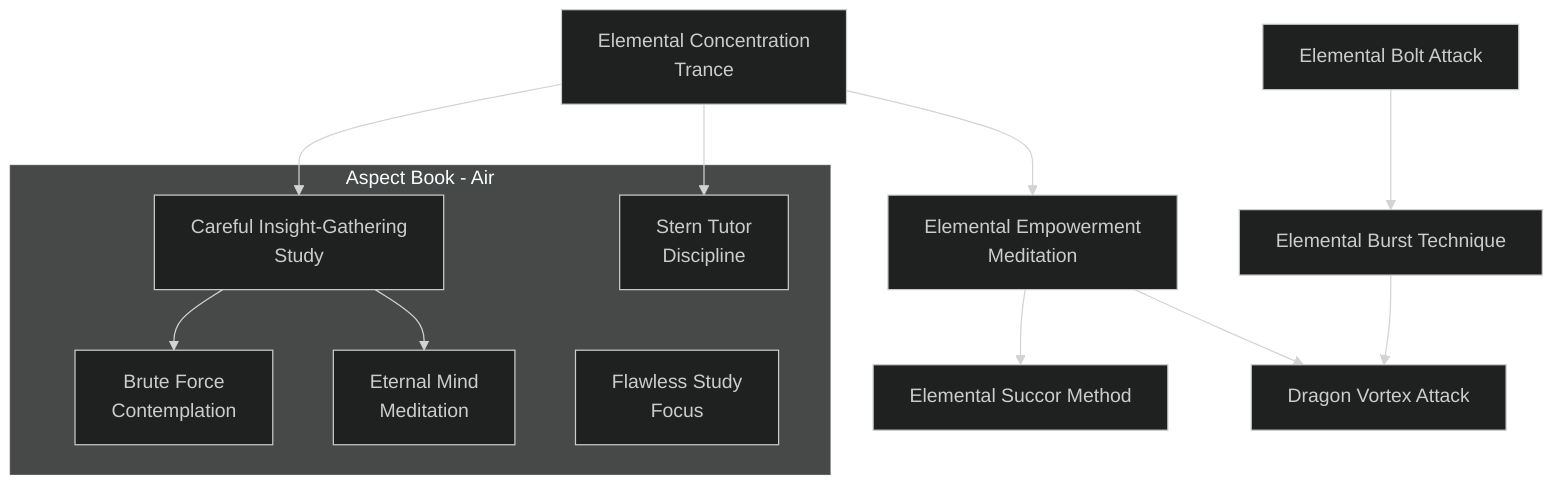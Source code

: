 ---
config:
  theme: dark
---
flowchart TD

    elemental_concentration_trance[Elemental Concentration<br>Trance]
    click elemental_concentration_trance callback "
        Elemental Concentration Trance<br>
        <br>
        Cost: 5 motes, 1 Willpower<br>
        Duration: One day<br>
        Type: Simple<br>
        Minimum Lore: 2<br>
        Minimum Essence: 1<br>
        Prerequisite Charms: None<br>
        <br>
        This Charm is the most basic of Lore techniques
        known by the Dragon-Blooded. Through the use of this
        Charm, the character concentrates on her aligned element,
        centering herself and opening her mind. The Exalt
        can compact a week's worth of learning into a single day,
        assuming she has access to all the necessary materials. This
        Charm can be used on sequential days, but use of it for more
        days than the character's Lore skill causes one level of
        unsoakable lethal damage per day. This damage can only
        be healed by time, and it does not begin healing until one
        week after the characters suffers it.
        "

    elemental_empowerment_meditation[Elemental Empowerment<br>Meditation]
    elemental_concentration_trance --> elemental_empowerment_meditation
    click elemental_empowerment_meditation callback "
        Elemental Empowerment Meditation<br>
        <br>
        Cost: 1+ Willpower<br>
        Duration: Instant<br>
        Type: Simple<br>
        Minimum Lore: 4<br>
        Minimum Essence: 3<br>
        Prerequisite Charms: Elemental Concentration Trance<br>
        <br>
        Proper knowledge of the Elemental Dragons allows a
        Dynast to draw energy directly from an elemental source,
        restoring depleted reserves in times of crisis.<br>
        The Elemental Empowerment Meditation requires
        the character to spend Willpower points while in contact
        with her aligned element. The character must be able to
        physically touch the element she is aligned with to draw
        Essence from it. For every point of willpower spent in this
        way, the character instantly gains Essence motes equal to
        her Lore. These motes can be spent normally.<br>
        There is a price to be paid for handling elementals
        energy in such a raw fashion. If a character spends more
        Willpower in a single day to draw elemental energy than
        her permanent Essence score, each additional use of Willpower
        to increase her Essence causes one unsoakable level
        of bashing damage.
        "

    elemental_succor_method[Elemental Succor Method]
    elemental_empowerment_meditation --> elemental_succor_method
    click elemental_succor_method callback "
        Elemental Succor Method<br>
        <br>
        Cost: 5 motes and 1 Willpower per lethal health level, 2 motes per bashing health level<br>
        Duration: Instant<br>
        Type: Simple<br>
        Minimum Lore: 5<br>
        Minimum Essence: 3<br>
        Prerequisite Charms: Elemental Empowerment Meditation<br>
        <br>
        In addition to providing raw energy, a Dynast's
        connection to the Elemental Dragons can be a source of
        great resilience and strength in desperate times. Elemental
        Succor Method lets a Dragon-Blood tap into
        the elemental energy of the Dragons to restore her body,
        healing her injuries. That character must be able to
        immerse herself in her favored element to the greatest
        degree possible (standing in a burning fire, submerged
        in water, etc.) and must spend 5 motes and 1 Willpower
        for every lethal health level to be healed of 2 motes per
        bashing health level to be healed. The Elemental Succor
        Method will not restore lost limbs or repair other
        such mutilations.
        "

    elemental_bolt_attack[Elemental Bolt Attack]
    click elemental_bolt_attack callback "
        Elemental Bolt Attack<br>
        <br>
        Cost: 1 mote per 2L damage<br>
        Duration: Instant<br>
        Type: Simple<br>
        Minimum Lore: 2<br>
        Minimum Essence: 2<br>
        Prerequisite Charms: None<br>
        <br>
        The character extends her hand, and a bolt of elemental
        force flashes forth from it — a shaft of ice, a blast
        of fire, a barbed wooden javelin, a stroke of lightning or
        slashing shards of crystal. The character's player rolls
        Dexterity + Athletics or Archery (whichever she prefers)
        to hit. This attack has a range of 20 yards x the character's
        permanent Essence, and it does a base damage of 2L for
        every mote of Essence spent. The accuracy of the attack
        is equal to the character's Essence. A character cannot
        spend more motes on this Charm than her Stamina.
        "

    elemental_burst_technique[Elemental Burst Technique]
    elemental_bolt_attack --> elemental_burst_technique
    click elemental_burst_technique callback "
        Elemental Burst Technique<br>
        <br>
        Cost: 1 more per IL damage<br>
        Duration: Instant<br>
        Type: Simple<br>
        Minimum Lore: 3<br>
        Minimum Essence: 2<br>
        Prerequisite Charms: Elemental Bolt Attack
        <br>
        This Charm has effects similar to Elemental Bolt
        Attack but it creates a blast of elemental power rather
        than hurling a bolt. The character's player rolls Dexterity
        Athletics or Archery (whichever he prefers) to hit,
        with an accuracy bonus equal to the character's permanent
        Essence. This attack has a range increment of 20
        yards x the character's permanent Essence. The Elemental
        Burst Technique affects a circular area with a radius
        equal to the character's permanent Essence in yards.
        Anyone in that area who fails to dodge or parry the attack
        takes a base damage of 1L for every more the Dragon-Blooded
        invested in the Charm.
        "

    dragon_vortex_attack[Dragon Vortex Attack]
    elemental_empowerment_meditation --> dragon_vortex_attack
    elemental_burst_technique --> dragon_vortex_attack
    click dragon_vortex_attack callback "
        Dragon Vortex Attack<br>
        <br>
        Cost: 10 motes, 1 Willpower<br>
        Duration: One scene<br>
        Type: Simple<br>
        Minimum Lore: 5<br>
        Minimum Essence: 4<br>
        Prerequisite Charms: Elemental Empowerment Meditation, Element Burst Technique<br>
        <br>
        Rather than just summoning a temporary damaging
        burst of elemental energy, this Charm creates a deadly
        maelstrom of the character's elemental aspect. Whether it
        is a sudden rain of fire, a roiling whirlwind of air or a
        grinding cloud of stone and earth, all within the area of
        effect suffer the character's wrath.<br>
        Anyone in the area of the Dragon Vortex Attack,
        other than the character who summoned it, takes lethal
        damage equal to the character's Essence every turn, as she
        is battered by flying shards of stone, sliced by razor-thin ice
        crystals, burned by swirling gouts of flame, and so on. This
        damage cannot be dodged or parried. The Dragon-Blooded
        who created it is exempt from these effects, and may act
        normally in all respects. The Dragon Vortex extends 10
        feet from the character per point of his permanent Essence.
        It is stationary once invoked, and not even the character
        can voluntarily terminate it before its duration expires,
        although killing the character will end it.
        "

    subgraph Aspect Book - Air
        careful_insight_gathering_study[Careful Insight-Gathering<br>Study]
        click careful_insight_gathering_study callback "
            Careful Insight-Gathering Study<br>
            <br>
            Cost: 2 motes and one hour per success<br>
            Duration: Varies<br>
            Type: Supplemental<br>
            Minimum Lore: 3<br>
            Minimum Essence: 2<br>
            Prerequisite Charms: Elemental Concentration Trance<br>
            <br>
            Diligence and intellect, properly applied, can
            surmount the most difficult of systemic or academic
            pursuits. Diligence and intellect coupled with the
            magical acumen of a talented Exalt can accomplish in
            a matter of hours what could otherwise require months
            of work from a dedicated team of scholars.<br>
            Through the use of this Charm, a Dragon-Blooded
            scholar can virtually guarantee high-quality results on
            any academic or systemic task by using Essence to
            strengthen and structure his thoughts and mind, gain-
            ing a crystalline clarity. For each hour of dedicated
            work and 2 motes of Essence, the Dragon-Blood's
            player gains an automatic success on any roll pertain-
            ing to academic studies, research, analysis or any
            other type of &quot;book work&quot; the character is conducting,
            to a maximum of the character's Lore Ability (including
            specialties, if applicable).<br>
            The hours spent in study for the use of this Charm
            must be concurrent, and any interruption of the
            character's activities will require him to begin anew,
            losing any Essence spent in the Charm's activation.
            Due to the highly structured changes worked on the
            mind by use of this Charm, characters suffer an effective
            -1 penalty to their Compassion Virtue Trait for a
            number of hours after using this Charm equal to the
            number of hours of study (even if the Charm fails due
            to interruption). Those who make repeated, long-term
            use of this Charm grow detached and often cold
            toward others. Storytellers may reduce the Compas-
            sion of characters who rely overmuch on this Charm
            but should warn players if they think their characters
            are overusing the Charm. Generally, more uses per
            lunar month than a character's Essence should be
            considered abuse.
            "

        brute_force_contemplation[Brute Force<br>Contemplation]
        click brute_force_contemplation callback "
            Brute Force Contemplation<br>
            <br>
            Cost: 2 motes per success<br>
            Duration: Instant<br>
            Type: Supplemental<br>
            Minimum Lore: 4<br>
            Minimum Essence: 4<br>
            Prerequisite Charms: Careful Insight-Gathering Study<br>
            <br>
            Sometimes, solutions to complicated problems
            are needed on the spot, without the luxury of analysis
            by engineers or scholars. When a dam or other vital
            structure is damaged, for example, an effective plan
            must be made before the structure fails and further
            hampers normal operating procedures.<br>
            A Terrestrial scholar may bring the full force of
            his mind and accumulated academic training to bear
            on a single problem with the use of this Charm,
            straining his mind with Essence and condensing days
            of analysis into a single, staggering moment of insight.
            For every 2 motes of Essence spent, the character
            may purchase an automatic success on any roll involving
            an analytical or scholarly task, up to a limit
            of his Lore Ability. The remainder of the pool is then
            rolled normally. The character's player must then
            roll to soak, using the Dragon-Blood's Wits At-
            tribute, a number of bashing health levels equal to
            the total successes on the roll, as the Exalt attempts
            to mentally digest and sort the rush of information.
            It is common, after using this Charm, for a character
            to experience violent nosebleeds, sporadic weakening
            of vision and hearing and excruciating headaches.
            Regardless of the results of the soak roll, each use of
            this Charm counts as a full day's exertion for the
            character, who must then deal with the effects of
            sleep deprivation or use a Charm or item to counter
            it. The bashing damage dealt through the use of this
            Charm may be healed using whatever methods are
            available to the character.
            "
        eternal_mind_meditation[Eternal Mind<br>Meditation]
        click eternal_mind_meditation callback "
            Eternal Mind Meditation<br>
            <br>
            Cost: 2 motes, 1 Willpower<br>
            Duration: Instant<br>
            Type: Simple<br>
            Minimum Lore: 3<br>
            Minimum Essence: 3<br>
            Prerequisite Charms: Careful Insight-Gathering Study<br>
            <br>
            With a potential lifespan of centuries, and those
            centuries almost surely densely packed with all manner
            of both excitement and study, the memories of the
            Dragon-Blooded can become quite cluttered. Dedicated
            scholars especially, who have a long lifetime's
            worth of books and observations on which they likely
            wish to meditate, find that the enervation of the
            memory with Essence can allow them near-perfect
            recall of any event they have witnessed or any mate-
            rial they have read.<br>
            After spending the required Essence, a Dragon-Blood
            spends a moment in contemplation, and his
            player rolls the Exalt's Intelligence + Lore, with the
            number of successes indicating how far into his memory
            the Dragon-Blood may explore. One success is enough
            to recall a hurried conversation from a few years prior,
            while five allows the user to reexperience events from
            primary school. Some savants have even claimed to
            recall memories of time spent in their mothers' wombs
            through the use of this Charm.<br>
            While using this Charm, the character is not
            helpless or unaware of his surroundings, as he is not
            truly immersed in reexperiencing the events of his
            past. He experiences them normally, as memories,
            simply perfectly detailed and accurate memories.
            "

        flawless_study_focus[Flawless Study<br>Focus]
        click flawless_study_focus callback "
            Flawless Study Focus<br>
            <br>
            Cost: 3 motes per success<br>
            Duration: Instant<br>
            Type: Supplemental<br>
            Minimum Lore: 3<br>
            Minimum Essence: 3<br>
            Prerequisite Charms: Any 3 Lore Charms<br>
            <br>
            Savants entertain a great variety of individually
            focused fields of study. Nearly every scholar, dabbler
            and professional alike, has her favored era of history,
            mathematical discipline or school of philosophy. True
            pundits, through the use of this Charm, can enjoy
            flawlessly reliable intuition and produce repeatable
            results within their chosen areas of focus.<br>
            For every 3 motes of Essence spent to fuel the
            use of this Charm, one of the character's levels of a
            Lore specialty can be converted to an automatic
            success. The rest of the character's Lore pool is
            rolled normally.
            "

        stern_tutor_discipline[Stern Tutor<br>Discipline]
        click stern_tutor_discipline callback "
            Stern Tutor Discipline<br>
            <br>
            Cost: 2 motes + 1 mote per student<br>
            Duration: One day<br>
            Type: Simple<br>
            Minimum Lore: 4<br>
            Minimum Essence: 2<br>
            Prerequisite Charms: Elemental Concentration Trance<br>
            <br>
            Individual study, for a savant, may be a relaxing
            and prestigious pastime, regardless of the specific area
            of endeavor. Professional undertakings and the work
            of students do not allow for the slow pace and low
            pressure necessary to produce the results enjoyed by
            those who study for leisure. In such cases, and others,
            it is efficient and effective to establish a hierarchy
            within which the more skilled savants are on hand to
            advise and to proof the work of the lesser savants or
            students. An overseer who uses this Charm can take
            this methodology a step further, weaving connections
            of Essence between herself and those under her to
            maximize the collective cognition of the group.<br>
            On activation of the Charm, the player rolls his
            character's Charisma + Lore. For the remainder of the
            day's study, the character may use these successes as a
            pool from which he can reflexively allocate additional
            dice to rolls made by those under his tutelage, including
            during a roll that has resulted in a failure or botch.
            The character can, for example, add dice one at a time
            to his charge's roll until the pool of extra dice is
            depleted or the charge cancels his botch or failure.
            "
    end

    elemental_concentration_trance --> careful_insight_gathering_study
    careful_insight_gathering_study --> eternal_mind_meditation
    careful_insight_gathering_study --> brute_force_contemplation
    elemental_concentration_trance --> stern_tutor_discipline
